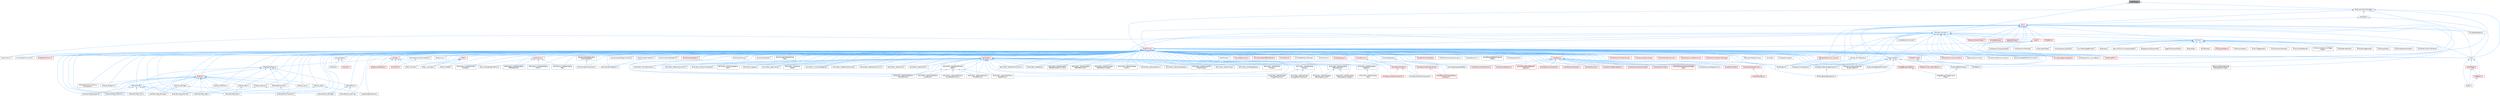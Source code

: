 digraph "LocTesting.h"
{
 // INTERACTIVE_SVG=YES
 // LATEX_PDF_SIZE
  bgcolor="transparent";
  edge [fontname=Helvetica,fontsize=10,labelfontname=Helvetica,labelfontsize=10];
  node [fontname=Helvetica,fontsize=10,shape=box,height=0.2,width=0.4];
  Node1 [id="Node000001",label="LocTesting.h",height=0.2,width=0.4,color="gray40", fillcolor="grey60", style="filled", fontcolor="black",tooltip=" "];
  Node1 -> Node2 [id="edge1_Node000001_Node000002",dir="back",color="steelblue1",style="solid",tooltip=" "];
  Node2 [id="Node000002",label="Internationalization.h",height=0.2,width=0.4,color="grey40", fillcolor="white", style="filled",URL="$da/de4/Internationalization_8h.html",tooltip=" "];
  Node2 -> Node3 [id="edge2_Node000002_Node000003",dir="back",color="steelblue1",style="solid",tooltip=" "];
  Node3 [id="Node000003",label="AnimGraphCommands.h",height=0.2,width=0.4,color="grey40", fillcolor="white", style="filled",URL="$d8/d15/AnimGraphCommands_8h.html",tooltip=" "];
  Node2 -> Node4 [id="edge3_Node000002_Node000004",dir="back",color="steelblue1",style="solid",tooltip=" "];
  Node4 [id="Node000004",label="AssetTypeActions_SoundBase.h",height=0.2,width=0.4,color="grey40", fillcolor="white", style="filled",URL="$db/d4e/AssetTypeActions__SoundBase_8h.html",tooltip=" "];
  Node2 -> Node5 [id="edge4_Node000002_Node000005",dir="back",color="steelblue1",style="solid",tooltip=" "];
  Node5 [id="Node000005",label="BlueprintEditor.h",height=0.2,width=0.4,color="grey40", fillcolor="white", style="filled",URL="$df/d7d/BlueprintEditor_8h.html",tooltip=" "];
  Node5 -> Node6 [id="edge5_Node000005_Node000006",dir="back",color="steelblue1",style="solid",tooltip=" "];
  Node6 [id="Node000006",label="BPVariableDragDropAction.h",height=0.2,width=0.4,color="grey40", fillcolor="white", style="filled",URL="$dd/d23/BPVariableDragDropAction_8h.html",tooltip=" "];
  Node5 -> Node7 [id="edge6_Node000005_Node000007",dir="back",color="steelblue1",style="solid",tooltip=" "];
  Node7 [id="Node000007",label="BlueprintDragDropMenuItem.h",height=0.2,width=0.4,color="grey40", fillcolor="white", style="filled",URL="$dc/deb/BlueprintDragDropMenuItem_8h.html",tooltip=" "];
  Node5 -> Node8 [id="edge7_Node000005_Node000008",dir="back",color="steelblue1",style="solid",tooltip=" "];
  Node8 [id="Node000008",label="BlueprintEditorModes.h",height=0.2,width=0.4,color="grey40", fillcolor="white", style="filled",URL="$d9/d70/BlueprintEditorModes_8h.html",tooltip=" "];
  Node8 -> Node9 [id="edge8_Node000008_Node000009",dir="back",color="steelblue1",style="solid",tooltip=" "];
  Node9 [id="Node000009",label="WidgetBlueprintApplication\lMode.h",height=0.2,width=0.4,color="grey40", fillcolor="white", style="filled",URL="$d3/d40/WidgetBlueprintApplicationMode_8h.html",tooltip=" "];
  Node5 -> Node10 [id="edge9_Node000005_Node000010",dir="back",color="steelblue1",style="solid",tooltip=" "];
  Node10 [id="Node000010",label="IDisplayClusterConfigurator\lBlueprintEditor.h",height=0.2,width=0.4,color="grey40", fillcolor="white", style="filled",URL="$dd/d4b/IDisplayClusterConfiguratorBlueprintEditor_8h.html",tooltip=" "];
  Node5 -> Node11 [id="edge10_Node000005_Node000011",dir="back",color="steelblue1",style="solid",tooltip=" "];
  Node11 [id="Node000011",label="MyBlueprintItemDragDropAction.h",height=0.2,width=0.4,color="grey40", fillcolor="white", style="filled",URL="$da/d11/MyBlueprintItemDragDropAction_8h.html",tooltip=" "];
  Node11 -> Node6 [id="edge11_Node000011_Node000006",dir="back",color="steelblue1",style="solid",tooltip=" "];
  Node5 -> Node12 [id="edge12_Node000005_Node000012",dir="back",color="steelblue1",style="solid",tooltip=" "];
  Node12 [id="Node000012",label="SBlueprintEditorSelected\lDebugObjectWidget.h",height=0.2,width=0.4,color="grey40", fillcolor="white", style="filled",URL="$de/d6c/SBlueprintEditorSelectedDebugObjectWidget_8h.html",tooltip=" "];
  Node5 -> Node13 [id="edge13_Node000005_Node000013",dir="back",color="steelblue1",style="solid",tooltip=" "];
  Node13 [id="Node000013",label="SMyBlueprint.h",height=0.2,width=0.4,color="grey40", fillcolor="white", style="filled",URL="$d3/d34/SMyBlueprint_8h.html",tooltip=" "];
  Node5 -> Node14 [id="edge14_Node000005_Node000014",dir="back",color="steelblue1",style="solid",tooltip=" "];
  Node14 [id="Node000014",label="SSCSEditor.h",height=0.2,width=0.4,color="grey40", fillcolor="white", style="filled",URL="$d0/d2e/SSCSEditor_8h.html",tooltip=" "];
  Node5 -> Node15 [id="edge15_Node000005_Node000015",dir="back",color="steelblue1",style="solid",tooltip=" "];
  Node15 [id="Node000015",label="WidgetBlueprintEditor.h",height=0.2,width=0.4,color="red", fillcolor="#FFF0F0", style="filled",URL="$d6/d04/WidgetBlueprintEditor_8h.html",tooltip=" "];
  Node15 -> Node9 [id="edge16_Node000015_Node000009",dir="back",color="steelblue1",style="solid",tooltip=" "];
  Node2 -> Node8 [id="edge17_Node000002_Node000008",dir="back",color="steelblue1",style="solid",tooltip=" "];
  Node2 -> Node18 [id="edge18_Node000002_Node000018",dir="back",color="steelblue1",style="solid",tooltip=" "];
  Node18 [id="Node000018",label="BookmarkUI.h",height=0.2,width=0.4,color="grey40", fillcolor="white", style="filled",URL="$d3/dc5/BookmarkUI_8h.html",tooltip=" "];
  Node2 -> Node19 [id="edge19_Node000002_Node000019",dir="back",color="steelblue1",style="solid",tooltip=" "];
  Node19 [id="Node000019",label="Common.h",height=0.2,width=0.4,color="grey40", fillcolor="white", style="filled",URL="$d3/d79/Plugins_2Runtime_2Harmonix_2Source_2HarmonixMetasound_2Public_2HarmonixMetasound_2Common_8h.html",tooltip=" "];
  Node19 -> Node20 [id="edge20_Node000019_Node000020",dir="back",color="steelblue1",style="solid",tooltip=" "];
  Node20 [id="Node000020",label="DelayNode.h",height=0.2,width=0.4,color="grey40", fillcolor="white", style="filled",URL="$d6/dbb/DelayNode_8h.html",tooltip=" "];
  Node19 -> Node21 [id="edge21_Node000019_Node000021",dir="back",color="steelblue1",style="solid",tooltip=" "];
  Node21 [id="Node000021",label="DjFilterNode.h",height=0.2,width=0.4,color="grey40", fillcolor="white", style="filled",URL="$d8/d6c/DjFilterNode_8h.html",tooltip=" "];
  Node19 -> Node22 [id="edge22_Node000019_Node000022",dir="back",color="steelblue1",style="solid",tooltip=" "];
  Node22 [id="Node000022",label="FFTAnalyzerResult.h",height=0.2,width=0.4,color="red", fillcolor="#FFF0F0", style="filled",URL="$d1/de1/FFTAnalyzerResult_8h.html",tooltip=" "];
  Node19 -> Node24 [id="edge23_Node000019_Node000024",dir="back",color="steelblue1",style="solid",tooltip=" "];
  Node24 [id="Node000024",label="MetronomeNode.h",height=0.2,width=0.4,color="grey40", fillcolor="white", style="filled",URL="$d9/daa/MetronomeNode_8h.html",tooltip=" "];
  Node19 -> Node25 [id="edge24_Node000019_Node000025",dir="back",color="steelblue1",style="solid",tooltip=" "];
  Node25 [id="Node000025",label="MidiCCTriggerNode.h",height=0.2,width=0.4,color="grey40", fillcolor="white", style="filled",URL="$d5/d9f/MidiCCTriggerNode_8h.html",tooltip=" "];
  Node19 -> Node26 [id="edge25_Node000019_Node000026",dir="back",color="steelblue1",style="solid",tooltip=" "];
  Node26 [id="Node000026",label="MidiChannelFilterNode.h",height=0.2,width=0.4,color="grey40", fillcolor="white", style="filled",URL="$d6/d7a/MidiChannelFilterNode_8h.html",tooltip=" "];
  Node19 -> Node27 [id="edge26_Node000019_Node000027",dir="back",color="steelblue1",style="solid",tooltip=" "];
  Node27 [id="Node000027",label="MidiClockOffsetNode.h",height=0.2,width=0.4,color="grey40", fillcolor="white", style="filled",URL="$d7/d57/MidiClockOffsetNode_8h.html",tooltip=" "];
  Node19 -> Node28 [id="edge27_Node000019_Node000028",dir="back",color="steelblue1",style="solid",tooltip=" "];
  Node28 [id="Node000028",label="MidiClockSubdivisionTrigger\lNode.h",height=0.2,width=0.4,color="grey40", fillcolor="white", style="filled",URL="$d0/d15/MidiClockSubdivisionTriggerNode_8h.html",tooltip=" "];
  Node19 -> Node29 [id="edge28_Node000019_Node000029",dir="back",color="steelblue1",style="solid",tooltip=" "];
  Node29 [id="Node000029",label="MidiNoteFilterNode.h",height=0.2,width=0.4,color="grey40", fillcolor="white", style="filled",URL="$dc/d62/MidiNoteFilterNode_8h.html",tooltip=" "];
  Node19 -> Node30 [id="edge29_Node000019_Node000030",dir="back",color="steelblue1",style="solid",tooltip=" "];
  Node30 [id="Node000030",label="MidiNoteTriggerNode.h",height=0.2,width=0.4,color="grey40", fillcolor="white", style="filled",URL="$d2/dc1/MidiNoteTriggerNode_8h.html",tooltip=" "];
  Node19 -> Node31 [id="edge30_Node000019_Node000031",dir="back",color="steelblue1",style="solid",tooltip=" "];
  Node31 [id="Node000031",label="MidiPlayerNode.h",height=0.2,width=0.4,color="grey40", fillcolor="white", style="filled",URL="$d1/d4b/MidiPlayerNode_8h.html",tooltip=" "];
  Node19 -> Node32 [id="edge31_Node000019_Node000032",dir="back",color="steelblue1",style="solid",tooltip=" "];
  Node32 [id="Node000032",label="MidiPulseGeneratorNode.h",height=0.2,width=0.4,color="grey40", fillcolor="white", style="filled",URL="$db/dc4/MidiPulseGeneratorNode_8h.html",tooltip=" "];
  Node19 -> Node33 [id="edge32_Node000019_Node000033",dir="back",color="steelblue1",style="solid",tooltip=" "];
  Node33 [id="Node000033",label="MidiStreamTrackFilterNode.h",height=0.2,width=0.4,color="grey40", fillcolor="white", style="filled",URL="$db/de7/MidiStreamTrackFilterNode_8h.html",tooltip=" "];
  Node19 -> Node34 [id="edge33_Node000019_Node000034",dir="back",color="steelblue1",style="solid",tooltip=" "];
  Node34 [id="Node000034",label="MidiStreamTransposerNode.h",height=0.2,width=0.4,color="grey40", fillcolor="white", style="filled",URL="$da/da7/MidiStreamTransposerNode_8h.html",tooltip=" "];
  Node19 -> Node35 [id="edge34_Node000019_Node000035",dir="back",color="steelblue1",style="solid",tooltip=" "];
  Node35 [id="Node000035",label="MidiStreamWriterNode.h",height=0.2,width=0.4,color="grey40", fillcolor="white", style="filled",URL="$d3/d13/MidiStreamWriterNode_8h.html",tooltip=" "];
  Node19 -> Node36 [id="edge35_Node000019_Node000036",dir="back",color="steelblue1",style="solid",tooltip=" "];
  Node36 [id="Node000036",label="MorphingLfoNode.h",height=0.2,width=0.4,color="grey40", fillcolor="white", style="filled",URL="$d6/da8/MorphingLfoNode_8h.html",tooltip=" "];
  Node19 -> Node37 [id="edge36_Node000019_Node000037",dir="back",color="steelblue1",style="solid",tooltip=" "];
  Node37 [id="Node000037",label="MultibandAnalyzerNode.h",height=0.2,width=0.4,color="grey40", fillcolor="white", style="filled",URL="$d4/dee/MultibandAnalyzerNode_8h.html",tooltip=" "];
  Node19 -> Node38 [id="edge37_Node000019_Node000038",dir="back",color="steelblue1",style="solid",tooltip=" "];
  Node38 [id="Node000038",label="MusicSeekTargetBuilder.h",height=0.2,width=0.4,color="grey40", fillcolor="white", style="filled",URL="$dc/d25/MusicSeekTargetBuilder_8h.html",tooltip=" "];
  Node19 -> Node39 [id="edge38_Node000019_Node000039",dir="back",color="steelblue1",style="solid",tooltip=" "];
  Node39 [id="Node000039",label="PeakNode.h",height=0.2,width=0.4,color="grey40", fillcolor="white", style="filled",URL="$d7/d31/PeakNode_8h.html",tooltip=" "];
  Node19 -> Node40 [id="edge39_Node000019_Node000040",dir="back",color="steelblue1",style="solid",tooltip=" "];
  Node40 [id="Node000040",label="SecsUntilMusicTimestampNode.h",height=0.2,width=0.4,color="grey40", fillcolor="white", style="filled",URL="$de/db8/SecsUntilMusicTimestampNode_8h.html",tooltip=" "];
  Node19 -> Node41 [id="edge40_Node000019_Node000041",dir="back",color="steelblue1",style="solid",tooltip=" "];
  Node41 [id="Node000041",label="StepSequencePlayerNode.h",height=0.2,width=0.4,color="grey40", fillcolor="white", style="filled",URL="$d3/d2a/StepSequencePlayerNode_8h.html",tooltip=" "];
  Node19 -> Node42 [id="edge41_Node000019_Node000042",dir="back",color="steelblue1",style="solid",tooltip=" "];
  Node42 [id="Node000042",label="TriggerToTransportNode.h",height=0.2,width=0.4,color="grey40", fillcolor="white", style="filled",URL="$db/d04/TriggerToTransportNode_8h.html",tooltip=" "];
  Node2 -> Node43 [id="edge42_Node000002_Node000043",dir="back",color="steelblue1",style="solid",tooltip=" "];
  Node43 [id="Node000043",label="Core.h",height=0.2,width=0.4,color="grey40", fillcolor="white", style="filled",URL="$d6/dd7/Core_8h.html",tooltip=" "];
  Node43 -> Node44 [id="edge43_Node000043_Node000044",dir="back",color="steelblue1",style="solid",tooltip=" "];
  Node44 [id="Node000044",label="CoreUObject.h",height=0.2,width=0.4,color="red", fillcolor="#FFF0F0", style="filled",URL="$d0/ded/CoreUObject_8h.html",tooltip=" "];
  Node44 -> Node45 [id="edge44_Node000044_Node000045",dir="back",color="steelblue1",style="solid",tooltip=" "];
  Node45 [id="Node000045",label="Engine.h",height=0.2,width=0.4,color="grey40", fillcolor="white", style="filled",URL="$d1/d34/Public_2Engine_8h.html",tooltip=" "];
  Node44 -> Node47 [id="edge45_Node000044_Node000047",dir="back",color="steelblue1",style="solid",tooltip=" "];
  Node47 [id="Node000047",label="SlateBasics.h",height=0.2,width=0.4,color="red", fillcolor="#FFF0F0", style="filled",URL="$da/d2f/SlateBasics_8h.html",tooltip=" "];
  Node47 -> Node45 [id="edge46_Node000047_Node000045",dir="back",color="steelblue1",style="solid",tooltip=" "];
  Node43 -> Node45 [id="edge47_Node000043_Node000045",dir="back",color="steelblue1",style="solid",tooltip=" "];
  Node43 -> Node47 [id="edge48_Node000043_Node000047",dir="back",color="steelblue1",style="solid",tooltip=" "];
  Node2 -> Node52 [id="edge49_Node000002_Node000052",dir="back",color="steelblue1",style="solid",tooltip=" "];
  Node52 [id="Node000052",label="CoreMinimal.h",height=0.2,width=0.4,color="red", fillcolor="#FFF0F0", style="filled",URL="$d7/d67/CoreMinimal_8h.html",tooltip=" "];
  Node52 -> Node53 [id="edge50_Node000052_Node000053",dir="back",color="steelblue1",style="solid",tooltip=" "];
  Node53 [id="Node000053",label="AIAsyncTaskBlueprintProxy.h",height=0.2,width=0.4,color="grey40", fillcolor="white", style="filled",URL="$db/d07/AIAsyncTaskBlueprintProxy_8h.html",tooltip=" "];
  Node52 -> Node54 [id="edge51_Node000052_Node000054",dir="back",color="steelblue1",style="solid",tooltip=" "];
  Node54 [id="Node000054",label="AIBlueprintHelperLibrary.h",height=0.2,width=0.4,color="grey40", fillcolor="white", style="filled",URL="$dc/d00/AIBlueprintHelperLibrary_8h.html",tooltip=" "];
  Node52 -> Node55 [id="edge52_Node000052_Node000055",dir="back",color="steelblue1",style="solid",tooltip=" "];
  Node55 [id="Node000055",label="AIConfig.h",height=0.2,width=0.4,color="grey40", fillcolor="white", style="filled",URL="$da/da3/AIConfig_8h.html",tooltip=" "];
  Node52 -> Node56 [id="edge53_Node000052_Node000056",dir="back",color="steelblue1",style="solid",tooltip=" "];
  Node56 [id="Node000056",label="AIController.h",height=0.2,width=0.4,color="red", fillcolor="#FFF0F0", style="filled",URL="$d7/dd8/AIController_8h.html",tooltip=" "];
  Node52 -> Node59 [id="edge54_Node000052_Node000059",dir="back",color="steelblue1",style="solid",tooltip=" "];
  Node59 [id="Node000059",label="AIDataProvider.h",height=0.2,width=0.4,color="red", fillcolor="#FFF0F0", style="filled",URL="$dd/d5b/AIDataProvider_8h.html",tooltip=" "];
  Node59 -> Node60 [id="edge55_Node000059_Node000060",dir="back",color="steelblue1",style="solid",tooltip=" "];
  Node60 [id="Node000060",label="AIDataProvider_QueryParams.h",height=0.2,width=0.4,color="red", fillcolor="#FFF0F0", style="filled",URL="$d3/dd9/AIDataProvider__QueryParams_8h.html",tooltip=" "];
  Node52 -> Node60 [id="edge56_Node000052_Node000060",dir="back",color="steelblue1",style="solid",tooltip=" "];
  Node52 -> Node70 [id="edge57_Node000052_Node000070",dir="back",color="steelblue1",style="solid",tooltip=" "];
  Node70 [id="Node000070",label="AIHotSpotManager.h",height=0.2,width=0.4,color="grey40", fillcolor="white", style="filled",URL="$da/d1d/AIHotSpotManager_8h.html",tooltip=" "];
  Node52 -> Node71 [id="edge58_Node000052_Node000071",dir="back",color="steelblue1",style="solid",tooltip=" "];
  Node71 [id="Node000071",label="AIModule.h",height=0.2,width=0.4,color="grey40", fillcolor="white", style="filled",URL="$d9/df1/AIModule_8h.html",tooltip=" "];
  Node52 -> Node72 [id="edge59_Node000052_Node000072",dir="back",color="steelblue1",style="solid",tooltip=" "];
  Node72 [id="Node000072",label="AIPerceptionComponent.h",height=0.2,width=0.4,color="grey40", fillcolor="white", style="filled",URL="$d6/d0a/AIPerceptionComponent_8h.html",tooltip=" "];
  Node52 -> Node73 [id="edge60_Node000052_Node000073",dir="back",color="steelblue1",style="solid",tooltip=" "];
  Node73 [id="Node000073",label="AIPerceptionListenerInterface.h",height=0.2,width=0.4,color="grey40", fillcolor="white", style="filled",URL="$d4/dd7/AIPerceptionListenerInterface_8h.html",tooltip=" "];
  Node73 -> Node56 [id="edge61_Node000073_Node000056",dir="back",color="steelblue1",style="solid",tooltip=" "];
  Node52 -> Node74 [id="edge62_Node000052_Node000074",dir="back",color="steelblue1",style="solid",tooltip=" "];
  Node74 [id="Node000074",label="AIPerceptionStimuliSource\lComponent.h",height=0.2,width=0.4,color="grey40", fillcolor="white", style="filled",URL="$df/da3/AIPerceptionStimuliSourceComponent_8h.html",tooltip=" "];
  Node52 -> Node75 [id="edge63_Node000052_Node000075",dir="back",color="steelblue1",style="solid",tooltip=" "];
  Node75 [id="Node000075",label="AIPerceptionSystem.h",height=0.2,width=0.4,color="grey40", fillcolor="white", style="filled",URL="$d0/d08/AIPerceptionSystem_8h.html",tooltip=" "];
  Node75 -> Node72 [id="edge64_Node000075_Node000072",dir="back",color="steelblue1",style="solid",tooltip=" "];
  Node52 -> Node76 [id="edge65_Node000052_Node000076",dir="back",color="steelblue1",style="solid",tooltip=" "];
  Node76 [id="Node000076",label="AIPerceptionTypes.h",height=0.2,width=0.4,color="grey40", fillcolor="white", style="filled",URL="$de/d00/AIPerceptionTypes_8h.html",tooltip=" "];
  Node76 -> Node72 [id="edge66_Node000076_Node000072",dir="back",color="steelblue1",style="solid",tooltip=" "];
  Node76 -> Node75 [id="edge67_Node000076_Node000075",dir="back",color="steelblue1",style="solid",tooltip=" "];
  Node76 -> Node77 [id="edge68_Node000076_Node000077",dir="back",color="steelblue1",style="solid",tooltip=" "];
  Node77 [id="Node000077",label="AISense.h",height=0.2,width=0.4,color="red", fillcolor="#FFF0F0", style="filled",URL="$d3/dbd/AISense_8h.html",tooltip=" "];
  Node77 -> Node72 [id="edge69_Node000077_Node000072",dir="back",color="steelblue1",style="solid",tooltip=" "];
  Node77 -> Node74 [id="edge70_Node000077_Node000074",dir="back",color="steelblue1",style="solid",tooltip=" "];
  Node77 -> Node75 [id="edge71_Node000077_Node000075",dir="back",color="steelblue1",style="solid",tooltip=" "];
  Node77 -> Node78 [id="edge72_Node000077_Node000078",dir="back",color="steelblue1",style="solid",tooltip=" "];
  Node78 [id="Node000078",label="AISenseConfig.h",height=0.2,width=0.4,color="grey40", fillcolor="white", style="filled",URL="$d4/d73/AISenseConfig_8h.html",tooltip=" "];
  Node78 -> Node79 [id="edge73_Node000078_Node000079",dir="back",color="steelblue1",style="solid",tooltip=" "];
  Node79 [id="Node000079",label="AISenseConfig_Blueprint.h",height=0.2,width=0.4,color="grey40", fillcolor="white", style="filled",URL="$d7/ddf/AISenseConfig__Blueprint_8h.html",tooltip=" "];
  Node78 -> Node80 [id="edge74_Node000078_Node000080",dir="back",color="steelblue1",style="solid",tooltip=" "];
  Node80 [id="Node000080",label="AISenseConfig_Damage.h",height=0.2,width=0.4,color="grey40", fillcolor="white", style="filled",URL="$d4/d13/AISenseConfig__Damage_8h.html",tooltip=" "];
  Node78 -> Node81 [id="edge75_Node000078_Node000081",dir="back",color="steelblue1",style="solid",tooltip=" "];
  Node81 [id="Node000081",label="AISenseConfig_Hearing.h",height=0.2,width=0.4,color="grey40", fillcolor="white", style="filled",URL="$df/d81/AISenseConfig__Hearing_8h.html",tooltip=" "];
  Node78 -> Node82 [id="edge76_Node000078_Node000082",dir="back",color="steelblue1",style="solid",tooltip=" "];
  Node82 [id="Node000082",label="AISenseConfig_Prediction.h",height=0.2,width=0.4,color="grey40", fillcolor="white", style="filled",URL="$d2/d6e/AISenseConfig__Prediction_8h.html",tooltip=" "];
  Node78 -> Node83 [id="edge77_Node000078_Node000083",dir="back",color="steelblue1",style="solid",tooltip=" "];
  Node83 [id="Node000083",label="AISenseConfig_Sight.h",height=0.2,width=0.4,color="grey40", fillcolor="white", style="filled",URL="$d7/d17/AISenseConfig__Sight_8h.html",tooltip=" "];
  Node78 -> Node84 [id="edge78_Node000078_Node000084",dir="back",color="steelblue1",style="solid",tooltip=" "];
  Node84 [id="Node000084",label="AISenseConfig_Team.h",height=0.2,width=0.4,color="grey40", fillcolor="white", style="filled",URL="$dc/daf/AISenseConfig__Team_8h.html",tooltip=" "];
  Node78 -> Node85 [id="edge79_Node000078_Node000085",dir="back",color="steelblue1",style="solid",tooltip=" "];
  Node85 [id="Node000085",label="AISenseConfig_Touch.h",height=0.2,width=0.4,color="grey40", fillcolor="white", style="filled",URL="$df/d3a/AISenseConfig__Touch_8h.html",tooltip=" "];
  Node77 -> Node79 [id="edge80_Node000077_Node000079",dir="back",color="steelblue1",style="solid",tooltip=" "];
  Node77 -> Node80 [id="edge81_Node000077_Node000080",dir="back",color="steelblue1",style="solid",tooltip=" "];
  Node77 -> Node81 [id="edge82_Node000077_Node000081",dir="back",color="steelblue1",style="solid",tooltip=" "];
  Node77 -> Node82 [id="edge83_Node000077_Node000082",dir="back",color="steelblue1",style="solid",tooltip=" "];
  Node77 -> Node83 [id="edge84_Node000077_Node000083",dir="back",color="steelblue1",style="solid",tooltip=" "];
  Node77 -> Node84 [id="edge85_Node000077_Node000084",dir="back",color="steelblue1",style="solid",tooltip=" "];
  Node77 -> Node85 [id="edge86_Node000077_Node000085",dir="back",color="steelblue1",style="solid",tooltip=" "];
  Node77 -> Node86 [id="edge87_Node000077_Node000086",dir="back",color="steelblue1",style="solid",tooltip=" "];
  Node86 [id="Node000086",label="AISense_Blueprint.h",height=0.2,width=0.4,color="grey40", fillcolor="white", style="filled",URL="$d6/d30/AISense__Blueprint_8h.html",tooltip=" "];
  Node77 -> Node87 [id="edge88_Node000077_Node000087",dir="back",color="steelblue1",style="solid",tooltip=" "];
  Node87 [id="Node000087",label="AISense_Damage.h",height=0.2,width=0.4,color="grey40", fillcolor="white", style="filled",URL="$dd/d37/AISense__Damage_8h.html",tooltip=" "];
  Node87 -> Node80 [id="edge89_Node000087_Node000080",dir="back",color="steelblue1",style="solid",tooltip=" "];
  Node87 -> Node88 [id="edge90_Node000087_Node000088",dir="back",color="steelblue1",style="solid",tooltip=" "];
  Node88 [id="Node000088",label="AISenseEvent_Damage.h",height=0.2,width=0.4,color="grey40", fillcolor="white", style="filled",URL="$db/d23/AISenseEvent__Damage_8h.html",tooltip=" "];
  Node77 -> Node89 [id="edge91_Node000077_Node000089",dir="back",color="steelblue1",style="solid",tooltip=" "];
  Node89 [id="Node000089",label="AISense_Hearing.h",height=0.2,width=0.4,color="grey40", fillcolor="white", style="filled",URL="$dc/d03/AISense__Hearing_8h.html",tooltip=" "];
  Node89 -> Node81 [id="edge92_Node000089_Node000081",dir="back",color="steelblue1",style="solid",tooltip=" "];
  Node89 -> Node90 [id="edge93_Node000089_Node000090",dir="back",color="steelblue1",style="solid",tooltip=" "];
  Node90 [id="Node000090",label="AISenseEvent_Hearing.h",height=0.2,width=0.4,color="grey40", fillcolor="white", style="filled",URL="$df/d3a/AISenseEvent__Hearing_8h.html",tooltip=" "];
  Node77 -> Node91 [id="edge94_Node000077_Node000091",dir="back",color="steelblue1",style="solid",tooltip=" "];
  Node91 [id="Node000091",label="AISense_Prediction.h",height=0.2,width=0.4,color="grey40", fillcolor="white", style="filled",URL="$d4/de0/AISense__Prediction_8h.html",tooltip=" "];
  Node77 -> Node92 [id="edge95_Node000077_Node000092",dir="back",color="steelblue1",style="solid",tooltip=" "];
  Node92 [id="Node000092",label="AISense_Sight.h",height=0.2,width=0.4,color="grey40", fillcolor="white", style="filled",URL="$d7/d6f/AISense__Sight_8h.html",tooltip=" "];
  Node92 -> Node83 [id="edge96_Node000092_Node000083",dir="back",color="steelblue1",style="solid",tooltip=" "];
  Node92 -> Node93 [id="edge97_Node000092_Node000093",dir="back",color="steelblue1",style="solid",tooltip=" "];
  Node93 [id="Node000093",label="AISightTargetInterface.h",height=0.2,width=0.4,color="grey40", fillcolor="white", style="filled",URL="$d0/dd7/AISightTargetInterface_8h.html",tooltip=" "];
  Node77 -> Node94 [id="edge98_Node000077_Node000094",dir="back",color="steelblue1",style="solid",tooltip=" "];
  Node94 [id="Node000094",label="AISense_Team.h",height=0.2,width=0.4,color="grey40", fillcolor="white", style="filled",URL="$d7/d7a/AISense__Team_8h.html",tooltip=" "];
  Node94 -> Node84 [id="edge99_Node000094_Node000084",dir="back",color="steelblue1",style="solid",tooltip=" "];
  Node77 -> Node95 [id="edge100_Node000077_Node000095",dir="back",color="steelblue1",style="solid",tooltip=" "];
  Node95 [id="Node000095",label="AISense_Touch.h",height=0.2,width=0.4,color="grey40", fillcolor="white", style="filled",URL="$d6/db4/AISense__Touch_8h.html",tooltip=" "];
  Node76 -> Node78 [id="edge101_Node000076_Node000078",dir="back",color="steelblue1",style="solid",tooltip=" "];
  Node76 -> Node81 [id="edge102_Node000076_Node000081",dir="back",color="steelblue1",style="solid",tooltip=" "];
  Node76 -> Node83 [id="edge103_Node000076_Node000083",dir="back",color="steelblue1",style="solid",tooltip=" "];
  Node76 -> Node96 [id="edge104_Node000076_Node000096",dir="back",color="steelblue1",style="solid",tooltip=" "];
  Node96 [id="Node000096",label="AISenseEvent.h",height=0.2,width=0.4,color="grey40", fillcolor="white", style="filled",URL="$de/d44/AISenseEvent_8h.html",tooltip=" "];
  Node96 -> Node88 [id="edge105_Node000096_Node000088",dir="back",color="steelblue1",style="solid",tooltip=" "];
  Node96 -> Node90 [id="edge106_Node000096_Node000090",dir="back",color="steelblue1",style="solid",tooltip=" "];
  Node52 -> Node97 [id="edge107_Node000052_Node000097",dir="back",color="steelblue1",style="solid",tooltip=" "];
  Node97 [id="Node000097",label="AIResourceInterface.h",height=0.2,width=0.4,color="red", fillcolor="#FFF0F0", style="filled",URL="$dd/d0d/AIResourceInterface_8h.html",tooltip=" "];
  Node52 -> Node154 [id="edge108_Node000052_Node000154",dir="back",color="steelblue1",style="solid",tooltip=" "];
  Node154 [id="Node000154",label="AIResources.h",height=0.2,width=0.4,color="grey40", fillcolor="white", style="filled",URL="$d9/db0/AIResources_8h.html",tooltip=" "];
  Node52 -> Node77 [id="edge109_Node000052_Node000077",dir="back",color="steelblue1",style="solid",tooltip=" "];
  Node52 -> Node78 [id="edge110_Node000052_Node000078",dir="back",color="steelblue1",style="solid",tooltip=" "];
  Node52 -> Node79 [id="edge111_Node000052_Node000079",dir="back",color="steelblue1",style="solid",tooltip=" "];
  Node52 -> Node80 [id="edge112_Node000052_Node000080",dir="back",color="steelblue1",style="solid",tooltip=" "];
  Node52 -> Node81 [id="edge113_Node000052_Node000081",dir="back",color="steelblue1",style="solid",tooltip=" "];
  Node52 -> Node82 [id="edge114_Node000052_Node000082",dir="back",color="steelblue1",style="solid",tooltip=" "];
  Node52 -> Node83 [id="edge115_Node000052_Node000083",dir="back",color="steelblue1",style="solid",tooltip=" "];
  Node52 -> Node84 [id="edge116_Node000052_Node000084",dir="back",color="steelblue1",style="solid",tooltip=" "];
  Node52 -> Node85 [id="edge117_Node000052_Node000085",dir="back",color="steelblue1",style="solid",tooltip=" "];
  Node52 -> Node96 [id="edge118_Node000052_Node000096",dir="back",color="steelblue1",style="solid",tooltip=" "];
  Node52 -> Node88 [id="edge119_Node000052_Node000088",dir="back",color="steelblue1",style="solid",tooltip=" "];
  Node52 -> Node90 [id="edge120_Node000052_Node000090",dir="back",color="steelblue1",style="solid",tooltip=" "];
  Node52 -> Node86 [id="edge121_Node000052_Node000086",dir="back",color="steelblue1",style="solid",tooltip=" "];
  Node52 -> Node87 [id="edge122_Node000052_Node000087",dir="back",color="steelblue1",style="solid",tooltip=" "];
  Node52 -> Node89 [id="edge123_Node000052_Node000089",dir="back",color="steelblue1",style="solid",tooltip=" "];
  Node52 -> Node91 [id="edge124_Node000052_Node000091",dir="back",color="steelblue1",style="solid",tooltip=" "];
  Node52 -> Node92 [id="edge125_Node000052_Node000092",dir="back",color="steelblue1",style="solid",tooltip=" "];
  Node52 -> Node94 [id="edge126_Node000052_Node000094",dir="back",color="steelblue1",style="solid",tooltip=" "];
  Node52 -> Node95 [id="edge127_Node000052_Node000095",dir="back",color="steelblue1",style="solid",tooltip=" "];
  Node52 -> Node93 [id="edge128_Node000052_Node000093",dir="back",color="steelblue1",style="solid",tooltip=" "];
  Node52 -> Node155 [id="edge129_Node000052_Node000155",dir="back",color="steelblue1",style="solid",tooltip=" "];
  Node155 [id="Node000155",label="AISystem.h",height=0.2,width=0.4,color="red", fillcolor="#FFF0F0", style="filled",URL="$d0/d71/AISystem_8h.html",tooltip=" "];
  Node52 -> Node160 [id="edge130_Node000052_Node000160",dir="back",color="steelblue1",style="solid",tooltip=" "];
  Node160 [id="Node000160",label="AISystemBase.h",height=0.2,width=0.4,color="grey40", fillcolor="white", style="filled",URL="$d5/d44/AISystemBase_8h.html",tooltip=" "];
  Node160 -> Node71 [id="edge131_Node000160_Node000071",dir="back",color="steelblue1",style="solid",tooltip=" "];
  Node160 -> Node155 [id="edge132_Node000160_Node000155",dir="back",color="steelblue1",style="solid",tooltip=" "];
  Node52 -> Node161 [id="edge133_Node000052_Node000161",dir="back",color="steelblue1",style="solid",tooltip=" "];
  Node161 [id="Node000161",label="AITask.h",height=0.2,width=0.4,color="red", fillcolor="#FFF0F0", style="filled",URL="$d6/de2/AITask_8h.html",tooltip=" "];
  Node161 -> Node162 [id="edge134_Node000161_Node000162",dir="back",color="steelblue1",style="solid",tooltip=" "];
  Node162 [id="Node000162",label="AITask_LockLogic.h",height=0.2,width=0.4,color="grey40", fillcolor="white", style="filled",URL="$d8/d28/AITask__LockLogic_8h.html",tooltip=" "];
  Node161 -> Node151 [id="edge135_Node000161_Node000151",dir="back",color="steelblue1",style="solid",tooltip=" "];
  Node151 [id="Node000151",label="AITask_MoveTo.h",height=0.2,width=0.4,color="grey40", fillcolor="white", style="filled",URL="$d4/dc4/AITask__MoveTo_8h.html",tooltip=" "];
  Node161 -> Node163 [id="edge136_Node000161_Node000163",dir="back",color="steelblue1",style="solid",tooltip=" "];
  Node163 [id="Node000163",label="AITask_RunEQS.h",height=0.2,width=0.4,color="grey40", fillcolor="white", style="filled",URL="$d9/d9f/AITask__RunEQS_8h.html",tooltip=" "];
  Node52 -> Node162 [id="edge137_Node000052_Node000162",dir="back",color="steelblue1",style="solid",tooltip=" "];
  Node52 -> Node151 [id="edge138_Node000052_Node000151",dir="back",color="steelblue1",style="solid",tooltip=" "];
  Node52 -> Node163 [id="edge139_Node000052_Node000163",dir="back",color="steelblue1",style="solid",tooltip=" "];
  Node52 -> Node164 [id="edge140_Node000052_Node000164",dir="back",color="steelblue1",style="solid",tooltip=" "];
  Node164 [id="Node000164",label="AITypes.h",height=0.2,width=0.4,color="red", fillcolor="#FFF0F0", style="filled",URL="$dd/d64/AITypes_8h.html",tooltip=" "];
  Node164 -> Node53 [id="edge141_Node000164_Node000053",dir="back",color="steelblue1",style="solid",tooltip=" "];
  Node164 -> Node56 [id="edge142_Node000164_Node000056",dir="back",color="steelblue1",style="solid",tooltip=" "];
  Node164 -> Node76 [id="edge143_Node000164_Node000076",dir="back",color="steelblue1",style="solid",tooltip=" "];
  Node164 -> Node97 [id="edge144_Node000164_Node000097",dir="back",color="steelblue1",style="solid",tooltip=" "];
  Node164 -> Node151 [id="edge145_Node000164_Node000151",dir="back",color="steelblue1",style="solid",tooltip=" "];
  Node52 -> Node169 [id="edge146_Node000052_Node000169",dir="back",color="steelblue1",style="solid",tooltip=" "];
  Node169 [id="Node000169",label="AbilityAsync.h",height=0.2,width=0.4,color="red", fillcolor="#FFF0F0", style="filled",URL="$d8/dce/AbilityAsync_8h.html",tooltip=" "];
  Node169 -> Node170 [id="edge147_Node000169_Node000170",dir="back",color="steelblue1",style="solid",tooltip=" "];
  Node170 [id="Node000170",label="AbilityAsync_WaitAttribute\lChanged.h",height=0.2,width=0.4,color="grey40", fillcolor="white", style="filled",URL="$d8/d81/AbilityAsync__WaitAttributeChanged_8h.html",tooltip=" "];
  Node169 -> Node171 [id="edge148_Node000169_Node000171",dir="back",color="steelblue1",style="solid",tooltip=" "];
  Node171 [id="Node000171",label="AbilityAsync_WaitGameplay\lEffectApplied.h",height=0.2,width=0.4,color="grey40", fillcolor="white", style="filled",URL="$dd/d1a/AbilityAsync__WaitGameplayEffectApplied_8h.html",tooltip=" "];
  Node169 -> Node172 [id="edge149_Node000169_Node000172",dir="back",color="steelblue1",style="solid",tooltip=" "];
  Node172 [id="Node000172",label="AbilityAsync_WaitGameplay\lEvent.h",height=0.2,width=0.4,color="grey40", fillcolor="white", style="filled",URL="$d4/d2d/AbilityAsync__WaitGameplayEvent_8h.html",tooltip=" "];
  Node169 -> Node173 [id="edge150_Node000169_Node000173",dir="back",color="steelblue1",style="solid",tooltip=" "];
  Node173 [id="Node000173",label="AbilityAsync_WaitGameplay\lTag.h",height=0.2,width=0.4,color="grey40", fillcolor="white", style="filled",URL="$d8/dc5/AbilityAsync__WaitGameplayTag_8h.html",tooltip=" "];
  Node52 -> Node170 [id="edge151_Node000052_Node000170",dir="back",color="steelblue1",style="solid",tooltip=" "];
  Node52 -> Node171 [id="edge152_Node000052_Node000171",dir="back",color="steelblue1",style="solid",tooltip=" "];
  Node52 -> Node172 [id="edge153_Node000052_Node000172",dir="back",color="steelblue1",style="solid",tooltip=" "];
  Node52 -> Node173 [id="edge154_Node000052_Node000173",dir="back",color="steelblue1",style="solid",tooltip=" "];
  Node52 -> Node176 [id="edge155_Node000052_Node000176",dir="back",color="steelblue1",style="solid",tooltip=" "];
  Node176 [id="Node000176",label="AbilitySystemBlueprintLibrary.h",height=0.2,width=0.4,color="grey40", fillcolor="white", style="filled",URL="$d5/dd6/AbilitySystemBlueprintLibrary_8h.html",tooltip=" "];
  Node52 -> Node177 [id="edge156_Node000052_Node000177",dir="back",color="steelblue1",style="solid",tooltip=" "];
  Node177 [id="Node000177",label="AbilitySystemComponent.h",height=0.2,width=0.4,color="grey40", fillcolor="white", style="filled",URL="$d0/da3/AbilitySystemComponent_8h.html",tooltip=" "];
  Node52 -> Node178 [id="edge157_Node000052_Node000178",dir="back",color="steelblue1",style="solid",tooltip=" "];
  Node178 [id="Node000178",label="AbilitySystemDebugHUD.h",height=0.2,width=0.4,color="grey40", fillcolor="white", style="filled",URL="$dc/d84/AbilitySystemDebugHUD_8h.html",tooltip=" "];
  Node52 -> Node179 [id="edge158_Node000052_Node000179",dir="back",color="steelblue1",style="solid",tooltip=" "];
  Node179 [id="Node000179",label="AbilitySystemGlobals.h",height=0.2,width=0.4,color="red", fillcolor="#FFF0F0", style="filled",URL="$dc/d82/AbilitySystemGlobals_8h.html",tooltip=" "];
  Node52 -> Node181 [id="edge159_Node000052_Node000181",dir="back",color="steelblue1",style="solid",tooltip=" "];
  Node181 [id="Node000181",label="AbilitySystemInterface.h",height=0.2,width=0.4,color="grey40", fillcolor="white", style="filled",URL="$d8/d76/AbilitySystemInterface_8h.html",tooltip=" "];
  Node181 -> Node182 [id="edge160_Node000181_Node000182",dir="back",color="steelblue1",style="solid",tooltip=" "];
  Node182 [id="Node000182",label="AbilitySystemTestPawn.h",height=0.2,width=0.4,color="grey40", fillcolor="white", style="filled",URL="$d9/d5f/AbilitySystemTestPawn_8h.html",tooltip=" "];
  Node52 -> Node183 [id="edge161_Node000052_Node000183",dir="back",color="steelblue1",style="solid",tooltip=" "];
  Node183 [id="Node000183",label="AbilitySystemLog.h",height=0.2,width=0.4,color="grey40", fillcolor="white", style="filled",URL="$d9/d0f/AbilitySystemLog_8h.html",tooltip=" "];
  Node52 -> Node184 [id="edge162_Node000052_Node000184",dir="back",color="steelblue1",style="solid",tooltip=" "];
  Node184 [id="Node000184",label="AbilitySystemReplication\lProxyInterface.h",height=0.2,width=0.4,color="grey40", fillcolor="white", style="filled",URL="$d9/d17/AbilitySystemReplicationProxyInterface_8h.html",tooltip=" "];
  Node184 -> Node177 [id="edge163_Node000184_Node000177",dir="back",color="steelblue1",style="solid",tooltip=" "];
  Node52 -> Node185 [id="edge164_Node000052_Node000185",dir="back",color="steelblue1",style="solid",tooltip=" "];
  Node185 [id="Node000185",label="AbilitySystemStats.h",height=0.2,width=0.4,color="grey40", fillcolor="white", style="filled",URL="$d2/d42/AbilitySystemStats_8h.html",tooltip=" "];
  Node52 -> Node186 [id="edge165_Node000052_Node000186",dir="back",color="steelblue1",style="solid",tooltip=" "];
  Node186 [id="Node000186",label="AbilitySystemTestAttribute\lSet.h",height=0.2,width=0.4,color="grey40", fillcolor="white", style="filled",URL="$df/d1f/AbilitySystemTestAttributeSet_8h.html",tooltip=" "];
  Node52 -> Node182 [id="edge166_Node000052_Node000182",dir="back",color="steelblue1",style="solid",tooltip=" "];
  Node52 -> Node187 [id="edge167_Node000052_Node000187",dir="back",color="steelblue1",style="solid",tooltip=" "];
  Node187 [id="Node000187",label="AbilityTask.h",height=0.2,width=0.4,color="red", fillcolor="#FFF0F0", style="filled",URL="$d2/d8e/AbilityTask_8h.html",tooltip=" "];
  Node187 -> Node188 [id="edge168_Node000187_Node000188",dir="back",color="steelblue1",style="solid",tooltip=" "];
  Node188 [id="Node000188",label="AbilityTask_ApplyRootMotion\lConstantForce.h",height=0.2,width=0.4,color="grey40", fillcolor="white", style="filled",URL="$d0/de8/AbilityTask__ApplyRootMotionConstantForce_8h.html",tooltip=" "];
  Node187 -> Node189 [id="edge169_Node000187_Node000189",dir="back",color="steelblue1",style="solid",tooltip=" "];
  Node189 [id="Node000189",label="AbilityTask_ApplyRootMotion\lJumpForce.h",height=0.2,width=0.4,color="grey40", fillcolor="white", style="filled",URL="$d7/db6/AbilityTask__ApplyRootMotionJumpForce_8h.html",tooltip=" "];
  Node187 -> Node190 [id="edge170_Node000187_Node000190",dir="back",color="steelblue1",style="solid",tooltip=" "];
  Node190 [id="Node000190",label="AbilityTask_ApplyRootMotion\lMoveToActorForce.h",height=0.2,width=0.4,color="grey40", fillcolor="white", style="filled",URL="$d5/de3/AbilityTask__ApplyRootMotionMoveToActorForce_8h.html",tooltip=" "];
  Node187 -> Node191 [id="edge171_Node000187_Node000191",dir="back",color="steelblue1",style="solid",tooltip=" "];
  Node191 [id="Node000191",label="AbilityTask_ApplyRootMotion\lMoveToForce.h",height=0.2,width=0.4,color="grey40", fillcolor="white", style="filled",URL="$d3/dc3/AbilityTask__ApplyRootMotionMoveToForce_8h.html",tooltip=" "];
  Node187 -> Node192 [id="edge172_Node000187_Node000192",dir="back",color="steelblue1",style="solid",tooltip=" "];
  Node192 [id="Node000192",label="AbilityTask_ApplyRootMotion\lRadialForce.h",height=0.2,width=0.4,color="grey40", fillcolor="white", style="filled",URL="$da/d06/AbilityTask__ApplyRootMotionRadialForce_8h.html",tooltip=" "];
  Node187 -> Node193 [id="edge173_Node000187_Node000193",dir="back",color="steelblue1",style="solid",tooltip=" "];
  Node193 [id="Node000193",label="AbilityTask_ApplyRootMotion\l_Base.h",height=0.2,width=0.4,color="grey40", fillcolor="white", style="filled",URL="$d8/d7d/AbilityTask__ApplyRootMotion__Base_8h.html",tooltip=" "];
  Node193 -> Node188 [id="edge174_Node000193_Node000188",dir="back",color="steelblue1",style="solid",tooltip=" "];
  Node193 -> Node189 [id="edge175_Node000193_Node000189",dir="back",color="steelblue1",style="solid",tooltip=" "];
  Node193 -> Node190 [id="edge176_Node000193_Node000190",dir="back",color="steelblue1",style="solid",tooltip=" "];
  Node193 -> Node191 [id="edge177_Node000193_Node000191",dir="back",color="steelblue1",style="solid",tooltip=" "];
  Node193 -> Node192 [id="edge178_Node000193_Node000192",dir="back",color="steelblue1",style="solid",tooltip=" "];
  Node187 -> Node194 [id="edge179_Node000187_Node000194",dir="back",color="steelblue1",style="solid",tooltip=" "];
  Node194 [id="Node000194",label="AbilityTask_MoveToLocation.h",height=0.2,width=0.4,color="grey40", fillcolor="white", style="filled",URL="$da/d8d/AbilityTask__MoveToLocation_8h.html",tooltip=" "];
  Node187 -> Node195 [id="edge180_Node000187_Node000195",dir="back",color="steelblue1",style="solid",tooltip=" "];
  Node195 [id="Node000195",label="AbilityTask_NetworkSyncPoint.h",height=0.2,width=0.4,color="grey40", fillcolor="white", style="filled",URL="$dc/d62/AbilityTask__NetworkSyncPoint_8h.html",tooltip=" "];
  Node187 -> Node196 [id="edge181_Node000187_Node000196",dir="back",color="steelblue1",style="solid",tooltip=" "];
  Node196 [id="Node000196",label="AbilityTask_PlayAnimAndWait.h",height=0.2,width=0.4,color="grey40", fillcolor="white", style="filled",URL="$d4/d50/AbilityTask__PlayAnimAndWait_8h.html",tooltip=" "];
  Node187 -> Node197 [id="edge182_Node000187_Node000197",dir="back",color="steelblue1",style="solid",tooltip=" "];
  Node197 [id="Node000197",label="AbilityTask_PlayMontageAnd\lWait.h",height=0.2,width=0.4,color="grey40", fillcolor="white", style="filled",URL="$de/d05/AbilityTask__PlayMontageAndWait_8h.html",tooltip=" "];
  Node187 -> Node198 [id="edge183_Node000187_Node000198",dir="back",color="steelblue1",style="solid",tooltip=" "];
  Node198 [id="Node000198",label="AbilityTask_Repeat.h",height=0.2,width=0.4,color="grey40", fillcolor="white", style="filled",URL="$da/d7d/AbilityTask__Repeat_8h.html",tooltip=" "];
  Node187 -> Node199 [id="edge184_Node000187_Node000199",dir="back",color="steelblue1",style="solid",tooltip=" "];
  Node199 [id="Node000199",label="AbilityTask_SpawnActor.h",height=0.2,width=0.4,color="grey40", fillcolor="white", style="filled",URL="$dc/d97/AbilityTask__SpawnActor_8h.html",tooltip=" "];
  Node187 -> Node200 [id="edge185_Node000187_Node000200",dir="back",color="steelblue1",style="solid",tooltip=" "];
  Node200 [id="Node000200",label="AbilityTask_StartAbility\lState.h",height=0.2,width=0.4,color="grey40", fillcolor="white", style="filled",URL="$db/d91/AbilityTask__StartAbilityState_8h.html",tooltip=" "];
  Node187 -> Node201 [id="edge186_Node000187_Node000201",dir="back",color="steelblue1",style="solid",tooltip=" "];
  Node201 [id="Node000201",label="AbilityTask_VisualizeTargeting.h",height=0.2,width=0.4,color="grey40", fillcolor="white", style="filled",URL="$df/dbd/AbilityTask__VisualizeTargeting_8h.html",tooltip=" "];
  Node187 -> Node202 [id="edge187_Node000187_Node000202",dir="back",color="steelblue1",style="solid",tooltip=" "];
  Node202 [id="Node000202",label="AbilityTask_WaitAbilityActivate.h",height=0.2,width=0.4,color="grey40", fillcolor="white", style="filled",URL="$db/da3/AbilityTask__WaitAbilityActivate_8h.html",tooltip=" "];
  Node187 -> Node203 [id="edge188_Node000187_Node000203",dir="back",color="steelblue1",style="solid",tooltip=" "];
  Node203 [id="Node000203",label="AbilityTask_WaitAbilityCommit.h",height=0.2,width=0.4,color="grey40", fillcolor="white", style="filled",URL="$de/de8/AbilityTask__WaitAbilityCommit_8h.html",tooltip=" "];
  Node187 -> Node204 [id="edge189_Node000187_Node000204",dir="back",color="steelblue1",style="solid",tooltip=" "];
  Node204 [id="Node000204",label="AbilityTask_WaitAttribute\lChange.h",height=0.2,width=0.4,color="grey40", fillcolor="white", style="filled",URL="$dd/d60/AbilityTask__WaitAttributeChange_8h.html",tooltip=" "];
  Node204 -> Node205 [id="edge190_Node000204_Node000205",dir="back",color="steelblue1",style="solid",tooltip=" "];
  Node205 [id="Node000205",label="AbilityTask_WaitAttribute\lChangeRatioThreshold.h",height=0.2,width=0.4,color="grey40", fillcolor="white", style="filled",URL="$de/d5e/AbilityTask__WaitAttributeChangeRatioThreshold_8h.html",tooltip=" "];
  Node204 -> Node206 [id="edge191_Node000204_Node000206",dir="back",color="steelblue1",style="solid",tooltip=" "];
  Node206 [id="Node000206",label="AbilityTask_WaitAttribute\lChangeThreshold.h",height=0.2,width=0.4,color="grey40", fillcolor="white", style="filled",URL="$db/d3e/AbilityTask__WaitAttributeChangeThreshold_8h.html",tooltip=" "];
  Node187 -> Node205 [id="edge192_Node000187_Node000205",dir="back",color="steelblue1",style="solid",tooltip=" "];
  Node187 -> Node206 [id="edge193_Node000187_Node000206",dir="back",color="steelblue1",style="solid",tooltip=" "];
  Node187 -> Node207 [id="edge194_Node000187_Node000207",dir="back",color="steelblue1",style="solid",tooltip=" "];
  Node207 [id="Node000207",label="AbilityTask_WaitCancel.h",height=0.2,width=0.4,color="grey40", fillcolor="white", style="filled",URL="$dc/d16/AbilityTask__WaitCancel_8h.html",tooltip=" "];
  Node187 -> Node208 [id="edge195_Node000187_Node000208",dir="back",color="steelblue1",style="solid",tooltip=" "];
  Node208 [id="Node000208",label="AbilityTask_WaitConfirm.h",height=0.2,width=0.4,color="grey40", fillcolor="white", style="filled",URL="$d3/d4f/AbilityTask__WaitConfirm_8h.html",tooltip=" "];
  Node187 -> Node209 [id="edge196_Node000187_Node000209",dir="back",color="steelblue1",style="solid",tooltip=" "];
  Node209 [id="Node000209",label="AbilityTask_WaitConfirmCancel.h",height=0.2,width=0.4,color="grey40", fillcolor="white", style="filled",URL="$de/d88/AbilityTask__WaitConfirmCancel_8h.html",tooltip=" "];
  Node187 -> Node210 [id="edge197_Node000187_Node000210",dir="back",color="steelblue1",style="solid",tooltip=" "];
  Node210 [id="Node000210",label="AbilityTask_WaitDelay.h",height=0.2,width=0.4,color="grey40", fillcolor="white", style="filled",URL="$dc/d63/AbilityTask__WaitDelay_8h.html",tooltip=" "];
  Node187 -> Node211 [id="edge198_Node000187_Node000211",dir="back",color="steelblue1",style="solid",tooltip=" "];
  Node211 [id="Node000211",label="AbilityTask_WaitGameplay\lEffectApplied.h",height=0.2,width=0.4,color="grey40", fillcolor="white", style="filled",URL="$d8/dfe/AbilityTask__WaitGameplayEffectApplied_8h.html",tooltip=" "];
  Node211 -> Node212 [id="edge199_Node000211_Node000212",dir="back",color="steelblue1",style="solid",tooltip=" "];
  Node212 [id="Node000212",label="AbilityTask_WaitGameplay\lEffectApplied_Self.h",height=0.2,width=0.4,color="grey40", fillcolor="white", style="filled",URL="$d0/d01/AbilityTask__WaitGameplayEffectApplied__Self_8h.html",tooltip=" "];
  Node211 -> Node213 [id="edge200_Node000211_Node000213",dir="back",color="steelblue1",style="solid",tooltip=" "];
  Node213 [id="Node000213",label="AbilityTask_WaitGameplay\lEffectApplied_Target.h",height=0.2,width=0.4,color="grey40", fillcolor="white", style="filled",URL="$db/dc4/AbilityTask__WaitGameplayEffectApplied__Target_8h.html",tooltip=" "];
  Node187 -> Node214 [id="edge201_Node000187_Node000214",dir="back",color="steelblue1",style="solid",tooltip=" "];
  Node214 [id="Node000214",label="AbilityTask_WaitGameplay\lEffectBlockedImmunity.h",height=0.2,width=0.4,color="grey40", fillcolor="white", style="filled",URL="$d4/d24/AbilityTask__WaitGameplayEffectBlockedImmunity_8h.html",tooltip=" "];
  Node187 -> Node215 [id="edge202_Node000187_Node000215",dir="back",color="steelblue1",style="solid",tooltip=" "];
  Node215 [id="Node000215",label="AbilityTask_WaitGameplay\lEffectRemoved.h",height=0.2,width=0.4,color="grey40", fillcolor="white", style="filled",URL="$d1/da9/AbilityTask__WaitGameplayEffectRemoved_8h.html",tooltip=" "];
  Node187 -> Node216 [id="edge203_Node000187_Node000216",dir="back",color="steelblue1",style="solid",tooltip=" "];
  Node216 [id="Node000216",label="AbilityTask_WaitGameplay\lEffectStackChange.h",height=0.2,width=0.4,color="grey40", fillcolor="white", style="filled",URL="$de/db3/AbilityTask__WaitGameplayEffectStackChange_8h.html",tooltip=" "];
  Node187 -> Node217 [id="edge204_Node000187_Node000217",dir="back",color="steelblue1",style="solid",tooltip=" "];
  Node217 [id="Node000217",label="AbilityTask_WaitGameplay\lEvent.h",height=0.2,width=0.4,color="grey40", fillcolor="white", style="filled",URL="$dc/db8/AbilityTask__WaitGameplayEvent_8h.html",tooltip=" "];
  Node187 -> Node218 [id="edge205_Node000187_Node000218",dir="back",color="steelblue1",style="solid",tooltip=" "];
  Node218 [id="Node000218",label="AbilityTask_WaitGameplay\lTagBase.h",height=0.2,width=0.4,color="grey40", fillcolor="white", style="filled",URL="$d8/dd0/AbilityTask__WaitGameplayTagBase_8h.html",tooltip=" "];
  Node218 -> Node219 [id="edge206_Node000218_Node000219",dir="back",color="steelblue1",style="solid",tooltip=" "];
  Node219 [id="Node000219",label="AbilityTask_WaitGameplay\lTag.h",height=0.2,width=0.4,color="grey40", fillcolor="white", style="filled",URL="$d3/d4f/AbilityTask__WaitGameplayTag_8h.html",tooltip=" "];
  Node187 -> Node222 [id="edge207_Node000187_Node000222",dir="back",color="steelblue1",style="solid",tooltip=" "];
  Node222 [id="Node000222",label="AbilityTask_WaitInputPress.h",height=0.2,width=0.4,color="grey40", fillcolor="white", style="filled",URL="$d6/d00/AbilityTask__WaitInputPress_8h.html",tooltip=" "];
  Node187 -> Node223 [id="edge208_Node000187_Node000223",dir="back",color="steelblue1",style="solid",tooltip=" "];
  Node223 [id="Node000223",label="AbilityTask_WaitInputRelease.h",height=0.2,width=0.4,color="grey40", fillcolor="white", style="filled",URL="$d1/d89/AbilityTask__WaitInputRelease_8h.html",tooltip=" "];
  Node187 -> Node224 [id="edge209_Node000187_Node000224",dir="back",color="steelblue1",style="solid",tooltip=" "];
  Node224 [id="Node000224",label="AbilityTask_WaitMovement\lModeChange.h",height=0.2,width=0.4,color="grey40", fillcolor="white", style="filled",URL="$d9/df7/AbilityTask__WaitMovementModeChange_8h.html",tooltip=" "];
  Node187 -> Node225 [id="edge210_Node000187_Node000225",dir="back",color="steelblue1",style="solid",tooltip=" "];
  Node225 [id="Node000225",label="AbilityTask_WaitOverlap.h",height=0.2,width=0.4,color="grey40", fillcolor="white", style="filled",URL="$d9/dab/AbilityTask__WaitOverlap_8h.html",tooltip=" "];
  Node187 -> Node226 [id="edge211_Node000187_Node000226",dir="back",color="steelblue1",style="solid",tooltip=" "];
  Node226 [id="Node000226",label="AbilityTask_WaitTargetData.h",height=0.2,width=0.4,color="grey40", fillcolor="white", style="filled",URL="$d2/d40/AbilityTask__WaitTargetData_8h.html",tooltip=" "];
  Node187 -> Node227 [id="edge212_Node000187_Node000227",dir="back",color="steelblue1",style="solid",tooltip=" "];
  Node227 [id="Node000227",label="AbilityTask_WaitVelocity\lChange.h",height=0.2,width=0.4,color="grey40", fillcolor="white", style="filled",URL="$da/d38/AbilityTask__WaitVelocityChange_8h.html",tooltip=" "];
  Node52 -> Node188 [id="edge213_Node000052_Node000188",dir="back",color="steelblue1",style="solid",tooltip=" "];
  Node52 -> Node189 [id="edge214_Node000052_Node000189",dir="back",color="steelblue1",style="solid",tooltip=" "];
  Node52 -> Node190 [id="edge215_Node000052_Node000190",dir="back",color="steelblue1",style="solid",tooltip=" "];
  Node52 -> Node191 [id="edge216_Node000052_Node000191",dir="back",color="steelblue1",style="solid",tooltip=" "];
  Node52 -> Node192 [id="edge217_Node000052_Node000192",dir="back",color="steelblue1",style="solid",tooltip=" "];
  Node52 -> Node193 [id="edge218_Node000052_Node000193",dir="back",color="steelblue1",style="solid",tooltip=" "];
  Node52 -> Node194 [id="edge219_Node000052_Node000194",dir="back",color="steelblue1",style="solid",tooltip=" "];
  Node52 -> Node195 [id="edge220_Node000052_Node000195",dir="back",color="steelblue1",style="solid",tooltip=" "];
  Node52 -> Node196 [id="edge221_Node000052_Node000196",dir="back",color="steelblue1",style="solid",tooltip=" "];
  Node52 -> Node197 [id="edge222_Node000052_Node000197",dir="back",color="steelblue1",style="solid",tooltip=" "];
  Node52 -> Node198 [id="edge223_Node000052_Node000198",dir="back",color="steelblue1",style="solid",tooltip=" "];
  Node52 -> Node199 [id="edge224_Node000052_Node000199",dir="back",color="steelblue1",style="solid",tooltip=" "];
  Node52 -> Node200 [id="edge225_Node000052_Node000200",dir="back",color="steelblue1",style="solid",tooltip=" "];
  Node52 -> Node201 [id="edge226_Node000052_Node000201",dir="back",color="steelblue1",style="solid",tooltip=" "];
  Node52 -> Node202 [id="edge227_Node000052_Node000202",dir="back",color="steelblue1",style="solid",tooltip=" "];
  Node52 -> Node203 [id="edge228_Node000052_Node000203",dir="back",color="steelblue1",style="solid",tooltip=" "];
  Node52 -> Node204 [id="edge229_Node000052_Node000204",dir="back",color="steelblue1",style="solid",tooltip=" "];
  Node52 -> Node205 [id="edge230_Node000052_Node000205",dir="back",color="steelblue1",style="solid",tooltip=" "];
  Node52 -> Node206 [id="edge231_Node000052_Node000206",dir="back",color="steelblue1",style="solid",tooltip=" "];
  Node52 -> Node207 [id="edge232_Node000052_Node000207",dir="back",color="steelblue1",style="solid",tooltip=" "];
  Node52 -> Node208 [id="edge233_Node000052_Node000208",dir="back",color="steelblue1",style="solid",tooltip=" "];
  Node52 -> Node209 [id="edge234_Node000052_Node000209",dir="back",color="steelblue1",style="solid",tooltip=" "];
  Node52 -> Node210 [id="edge235_Node000052_Node000210",dir="back",color="steelblue1",style="solid",tooltip=" "];
  Node52 -> Node211 [id="edge236_Node000052_Node000211",dir="back",color="steelblue1",style="solid",tooltip=" "];
  Node52 -> Node212 [id="edge237_Node000052_Node000212",dir="back",color="steelblue1",style="solid",tooltip=" "];
  Node52 -> Node213 [id="edge238_Node000052_Node000213",dir="back",color="steelblue1",style="solid",tooltip=" "];
  Node52 -> Node214 [id="edge239_Node000052_Node000214",dir="back",color="steelblue1",style="solid",tooltip=" "];
  Node52 -> Node215 [id="edge240_Node000052_Node000215",dir="back",color="steelblue1",style="solid",tooltip=" "];
  Node52 -> Node216 [id="edge241_Node000052_Node000216",dir="back",color="steelblue1",style="solid",tooltip=" "];
  Node52 -> Node217 [id="edge242_Node000052_Node000217",dir="back",color="steelblue1",style="solid",tooltip=" "];
  Node52 -> Node219 [id="edge243_Node000052_Node000219",dir="back",color="steelblue1",style="solid",tooltip=" "];
  Node52 -> Node218 [id="edge244_Node000052_Node000218",dir="back",color="steelblue1",style="solid",tooltip=" "];
  Node52 -> Node222 [id="edge245_Node000052_Node000222",dir="back",color="steelblue1",style="solid",tooltip=" "];
  Node52 -> Node223 [id="edge246_Node000052_Node000223",dir="back",color="steelblue1",style="solid",tooltip=" "];
  Node52 -> Node224 [id="edge247_Node000052_Node000224",dir="back",color="steelblue1",style="solid",tooltip=" "];
  Node52 -> Node225 [id="edge248_Node000052_Node000225",dir="back",color="steelblue1",style="solid",tooltip=" "];
  Node52 -> Node226 [id="edge249_Node000052_Node000226",dir="back",color="steelblue1",style="solid",tooltip=" "];
  Node52 -> Node227 [id="edge250_Node000052_Node000227",dir="back",color="steelblue1",style="solid",tooltip=" "];
  Node52 -> Node228 [id="edge251_Node000052_Node000228",dir="back",color="steelblue1",style="solid",tooltip=" "];
  Node228 [id="Node000228",label="AboutScreen.h",height=0.2,width=0.4,color="grey40", fillcolor="white", style="filled",URL="$d0/d33/AboutScreen_8h.html",tooltip=" "];
  Node52 -> Node229 [id="edge252_Node000052_Node000229",dir="back",color="steelblue1",style="solid",tooltip=" "];
  Node229 [id="Node000229",label="AcquiredResources.h",height=0.2,width=0.4,color="red", fillcolor="#FFF0F0", style="filled",URL="$d2/dbe/AcquiredResources_8h.html",tooltip=" "];
  Node52 -> Node231 [id="edge253_Node000052_Node000231",dir="back",color="steelblue1",style="solid",tooltip=" "];
  Node231 [id="Node000231",label="ActiveGameplayEffectIterator.h",height=0.2,width=0.4,color="red", fillcolor="#FFF0F0", style="filled",URL="$d5/d9f/ActiveGameplayEffectIterator_8h.html",tooltip=" "];
  Node52 -> Node253 [id="edge254_Node000052_Node000253",dir="back",color="steelblue1",style="solid",tooltip=" "];
  Node253 [id="Node000253",label="ActiveSound.h",height=0.2,width=0.4,color="red", fillcolor="#FFF0F0", style="filled",URL="$dc/d95/ActiveSound_8h.html",tooltip=" "];
  Node52 -> Node259 [id="edge255_Node000052_Node000259",dir="back",color="steelblue1",style="solid",tooltip=" "];
  Node259 [id="Node000259",label="ActiveStateMachineScope.h",height=0.2,width=0.4,color="grey40", fillcolor="white", style="filled",URL="$db/d6d/ActiveStateMachineScope_8h.html",tooltip=" "];
  Node52 -> Node260 [id="edge256_Node000052_Node000260",dir="back",color="steelblue1",style="solid",tooltip=" "];
  Node260 [id="Node000260",label="ActorChannel.h",height=0.2,width=0.4,color="grey40", fillcolor="white", style="filled",URL="$d5/de0/ActorChannel_8h.html",tooltip=" "];
  Node52 -> Node261 [id="edge257_Node000052_Node000261",dir="back",color="steelblue1",style="solid",tooltip=" "];
  Node261 [id="Node000261",label="ActorDataLayer.h",height=0.2,width=0.4,color="red", fillcolor="#FFF0F0", style="filled",URL="$d1/d31/ActorDataLayer_8h.html",tooltip=" "];
  Node52 -> Node279 [id="edge258_Node000052_Node000279",dir="back",color="steelblue1",style="solid",tooltip=" "];
  Node279 [id="Node000279",label="ActorDescContainer.h",height=0.2,width=0.4,color="red", fillcolor="#FFF0F0", style="filled",URL="$de/df0/ActorDescContainer_8h.html",tooltip=" "];
  Node279 -> Node280 [id="edge259_Node000279_Node000280",dir="back",color="steelblue1",style="solid",tooltip=" "];
  Node280 [id="Node000280",label="ActorDescContainerCollection.h",height=0.2,width=0.4,color="red", fillcolor="#FFF0F0", style="filled",URL="$dc/df2/ActorDescContainerCollection_8h.html",tooltip=" "];
  Node279 -> Node291 [id="edge260_Node000279_Node000291",dir="back",color="steelblue1",style="solid",tooltip=" "];
  Node291 [id="Node000291",label="ActorDescContainerSubsystem.h",height=0.2,width=0.4,color="grey40", fillcolor="white", style="filled",URL="$d1/d29/ActorDescContainerSubsystem_8h.html",tooltip=" "];
  Node52 -> Node280 [id="edge261_Node000052_Node000280",dir="back",color="steelblue1",style="solid",tooltip=" "];
  Node52 -> Node293 [id="edge262_Node000052_Node000293",dir="back",color="steelblue1",style="solid",tooltip=" "];
  Node293 [id="Node000293",label="ActorDescContainerInstance.h",height=0.2,width=0.4,color="red", fillcolor="#FFF0F0", style="filled",URL="$d0/dd1/ActorDescContainerInstance_8h.html",tooltip=" "];
  Node293 -> Node294 [id="edge263_Node000293_Node000294",dir="back",color="steelblue1",style="solid",tooltip=" "];
  Node294 [id="Node000294",label="ActorDescContainerInstance\lCollection.h",height=0.2,width=0.4,color="red", fillcolor="#FFF0F0", style="filled",URL="$df/d80/ActorDescContainerInstanceCollection_8h.html",tooltip=" "];
  Node52 -> Node294 [id="edge264_Node000052_Node000294",dir="back",color="steelblue1",style="solid",tooltip=" "];
  Node52 -> Node291 [id="edge265_Node000052_Node000291",dir="back",color="steelblue1",style="solid",tooltip=" "];
  Node52 -> Node298 [id="edge266_Node000052_Node000298",dir="back",color="steelblue1",style="solid",tooltip=" "];
  Node298 [id="Node000298",label="ActorDescList.h",height=0.2,width=0.4,color="red", fillcolor="#FFF0F0", style="filled",URL="$d7/da2/ActorDescList_8h.html",tooltip=" "];
  Node298 -> Node279 [id="edge267_Node000298_Node000279",dir="back",color="steelblue1",style="solid",tooltip=" "];
  Node298 -> Node293 [id="edge268_Node000298_Node000293",dir="back",color="steelblue1",style="solid",tooltip=" "];
  Node52 -> Node300 [id="edge269_Node000052_Node000300",dir="back",color="steelblue1",style="solid",tooltip=" "];
  Node300 [id="Node000300",label="ActorDragDropGraphEdOp.h",height=0.2,width=0.4,color="grey40", fillcolor="white", style="filled",URL="$d0/d9b/ActorDragDropGraphEdOp_8h.html",tooltip=" "];
  Node52 -> Node301 [id="edge270_Node000052_Node000301",dir="back",color="steelblue1",style="solid",tooltip=" "];
  Node301 [id="Node000301",label="ActorDragDropOp.h",height=0.2,width=0.4,color="grey40", fillcolor="white", style="filled",URL="$dd/d1a/ActorDragDropOp_8h.html",tooltip=" "];
  Node301 -> Node300 [id="edge271_Node000301_Node000300",dir="back",color="steelblue1",style="solid",tooltip=" "];
  Node52 -> Node302 [id="edge272_Node000052_Node000302",dir="back",color="steelblue1",style="solid",tooltip=" "];
  Node302 [id="Node000302",label="ActorEditorContextState.h",height=0.2,width=0.4,color="red", fillcolor="#FFF0F0", style="filled",URL="$d4/d47/ActorEditorContextState_8h.html",tooltip=" "];
  Node52 -> Node304 [id="edge273_Node000052_Node000304",dir="back",color="steelblue1",style="solid",tooltip=" "];
  Node304 [id="Node000304",label="ActorEditorContextSubsystem.h",height=0.2,width=0.4,color="grey40", fillcolor="white", style="filled",URL="$da/d7e/ActorEditorContextSubsystem_8h.html",tooltip=" "];
  Node52 -> Node305 [id="edge274_Node000052_Node000305",dir="back",color="steelblue1",style="solid",tooltip=" "];
  Node305 [id="Node000305",label="ActorEditorUtils.h",height=0.2,width=0.4,color="grey40", fillcolor="white", style="filled",URL="$de/dd6/ActorEditorUtils_8h.html",tooltip=" "];
  Node52 -> Node306 [id="edge275_Node000052_Node000306",dir="back",color="steelblue1",style="solid",tooltip=" "];
  Node306 [id="Node000306",label="ActorElementEditorCopyAnd\lPaste.h",height=0.2,width=0.4,color="grey40", fillcolor="white", style="filled",URL="$d8/dc2/ActorElementEditorCopyAndPaste_8h.html",tooltip=" "];
  Node52 -> Node307 [id="edge276_Node000052_Node000307",dir="back",color="steelblue1",style="solid",tooltip=" "];
  Node307 [id="Node000307",label="ActorExporterT3D.h",height=0.2,width=0.4,color="grey40", fillcolor="white", style="filled",URL="$d8/dbf/ActorExporterT3D_8h.html",tooltip=" "];
  Node52 -> Node308 [id="edge277_Node000052_Node000308",dir="back",color="steelblue1",style="solid",tooltip=" "];
  Node308 [id="Node000308",label="ActorFactory.h",height=0.2,width=0.4,color="red", fillcolor="#FFF0F0", style="filled",URL="$d7/dae/ActorFactory_8h.html",tooltip=" "];
  Node308 -> Node309 [id="edge278_Node000308_Node000309",dir="back",color="steelblue1",style="solid",tooltip=" "];
  Node309 [id="Node000309",label="ActorFactoryAmbientSound.h",height=0.2,width=0.4,color="red", fillcolor="#FFF0F0", style="filled",URL="$dc/d73/ActorFactoryAmbientSound_8h.html",tooltip=" "];
  Node308 -> Node310 [id="edge279_Node000308_Node000310",dir="back",color="steelblue1",style="solid",tooltip=" "];
  Node310 [id="Node000310",label="ActorFactoryBlueprint.h",height=0.2,width=0.4,color="red", fillcolor="#FFF0F0", style="filled",URL="$d8/df5/ActorFactoryBlueprint_8h.html",tooltip=" "];
  Node308 -> Node311 [id="edge280_Node000308_Node000311",dir="back",color="steelblue1",style="solid",tooltip=" "];
  Node311 [id="Node000311",label="ActorFactoryBoxReflection\lCapture.h",height=0.2,width=0.4,color="red", fillcolor="#FFF0F0", style="filled",URL="$dd/d97/ActorFactoryBoxReflectionCapture_8h.html",tooltip=" "];
  Node308 -> Node313 [id="edge281_Node000308_Node000313",dir="back",color="steelblue1",style="solid",tooltip=" "];
  Node313 [id="Node000313",label="ActorFactoryCameraActor.h",height=0.2,width=0.4,color="red", fillcolor="#FFF0F0", style="filled",URL="$df/db7/ActorFactoryCameraActor_8h.html",tooltip=" "];
  Node308 -> Node314 [id="edge282_Node000308_Node000314",dir="back",color="steelblue1",style="solid",tooltip=" "];
  Node314 [id="Node000314",label="ActorFactoryCharacter.h",height=0.2,width=0.4,color="red", fillcolor="#FFF0F0", style="filled",URL="$d9/db9/ActorFactoryCharacter_8h.html",tooltip=" "];
  Node308 -> Node315 [id="edge283_Node000308_Node000315",dir="back",color="steelblue1",style="solid",tooltip=" "];
  Node315 [id="Node000315",label="ActorFactoryClass.h",height=0.2,width=0.4,color="red", fillcolor="#FFF0F0", style="filled",URL="$d8/df5/ActorFactoryClass_8h.html",tooltip=" "];
  Node308 -> Node316 [id="edge284_Node000308_Node000316",dir="back",color="steelblue1",style="solid",tooltip=" "];
  Node316 [id="Node000316",label="ActorFactoryDeferredDecal.h",height=0.2,width=0.4,color="red", fillcolor="#FFF0F0", style="filled",URL="$d3/db3/ActorFactoryDeferredDecal_8h.html",tooltip=" "];
  Node308 -> Node317 [id="edge285_Node000308_Node000317",dir="back",color="steelblue1",style="solid",tooltip=" "];
  Node317 [id="Node000317",label="ActorFactoryDirectionalLight.h",height=0.2,width=0.4,color="red", fillcolor="#FFF0F0", style="filled",URL="$d3/d54/ActorFactoryDirectionalLight_8h.html",tooltip=" "];
  Node308 -> Node318 [id="edge286_Node000308_Node000318",dir="back",color="steelblue1",style="solid",tooltip=" "];
  Node318 [id="Node000318",label="ActorFactoryEmitter.h",height=0.2,width=0.4,color="red", fillcolor="#FFF0F0", style="filled",URL="$df/d95/ActorFactoryEmitter_8h.html",tooltip=" "];
  Node308 -> Node319 [id="edge287_Node000308_Node000319",dir="back",color="steelblue1",style="solid",tooltip=" "];
  Node319 [id="Node000319",label="ActorFactoryEmptyActor.h",height=0.2,width=0.4,color="red", fillcolor="#FFF0F0", style="filled",URL="$df/d92/ActorFactoryEmptyActor_8h.html",tooltip=" "];
  Node319 -> Node320 [id="edge288_Node000319_Node000320",dir="back",color="steelblue1",style="solid",tooltip=" "];
  Node320 [id="Node000320",label="ActorFactoryPawn.h",height=0.2,width=0.4,color="red", fillcolor="#FFF0F0", style="filled",URL="$d5/d05/ActorFactoryPawn_8h.html",tooltip=" "];
  Node308 -> Node321 [id="edge289_Node000308_Node000321",dir="back",color="steelblue1",style="solid",tooltip=" "];
  Node321 [id="Node000321",label="ActorFactoryExponentialHeight\lFog.h",height=0.2,width=0.4,color="red", fillcolor="#FFF0F0", style="filled",URL="$de/d15/ActorFactoryExponentialHeightFog_8h.html",tooltip=" "];
  Node308 -> Node322 [id="edge290_Node000308_Node000322",dir="back",color="steelblue1",style="solid",tooltip=" "];
  Node322 [id="Node000322",label="ActorFactoryLocalFogVolume.h",height=0.2,width=0.4,color="grey40", fillcolor="white", style="filled",URL="$dc/db2/ActorFactoryLocalFogVolume_8h.html",tooltip=" "];
  Node308 -> Node323 [id="edge291_Node000308_Node000323",dir="back",color="steelblue1",style="solid",tooltip=" "];
  Node323 [id="Node000323",label="ActorFactoryNote.h",height=0.2,width=0.4,color="red", fillcolor="#FFF0F0", style="filled",URL="$da/d8c/ActorFactoryNote_8h.html",tooltip=" "];
  Node52 -> Node309 [id="edge292_Node000052_Node000309",dir="back",color="steelblue1",style="solid",tooltip=" "];
  Node52 -> Node332 [id="edge293_Node000052_Node000332",dir="back",color="steelblue1",style="solid",tooltip=" "];
  Node332 [id="Node000332",label="ActorFactoryAnimationAsset.h",height=0.2,width=0.4,color="red", fillcolor="#FFF0F0", style="filled",URL="$db/d5e/ActorFactoryAnimationAsset_8h.html",tooltip=" "];
  Node52 -> Node338 [id="edge294_Node000052_Node000338",dir="back",color="steelblue1",style="solid",tooltip=" "];
  Node338 [id="Node000338",label="ActorFactoryBasicShape.h",height=0.2,width=0.4,color="red", fillcolor="#FFF0F0", style="filled",URL="$d4/d0b/ActorFactoryBasicShape_8h.html",tooltip=" "];
  Node52 -> Node310 [id="edge295_Node000052_Node000310",dir="back",color="steelblue1",style="solid",tooltip=" "];
  Node52 -> Node311 [id="edge296_Node000052_Node000311",dir="back",color="steelblue1",style="solid",tooltip=" "];
  Node52 -> Node347 [id="edge297_Node000052_Node000347",dir="back",color="steelblue1",style="solid",tooltip=" "];
  Node347 [id="Node000347",label="ActorFactoryBoxVolume.h",height=0.2,width=0.4,color="red", fillcolor="#FFF0F0", style="filled",URL="$d3/db0/ActorFactoryBoxVolume_8h.html",tooltip=" "];
  Node52 -> Node313 [id="edge298_Node000052_Node000313",dir="back",color="steelblue1",style="solid",tooltip=" "];
  Node52 -> Node314 [id="edge299_Node000052_Node000314",dir="back",color="steelblue1",style="solid",tooltip=" "];
  Node52 -> Node315 [id="edge300_Node000052_Node000315",dir="back",color="steelblue1",style="solid",tooltip=" "];
  Node52 -> Node348 [id="edge301_Node000052_Node000348",dir="back",color="steelblue1",style="solid",tooltip=" "];
  Node348 [id="Node000348",label="ActorFactoryCylinderVolume.h",height=0.2,width=0.4,color="red", fillcolor="#FFF0F0", style="filled",URL="$d9/da5/ActorFactoryCylinderVolume_8h.html",tooltip=" "];
  Node52 -> Node316 [id="edge302_Node000052_Node000316",dir="back",color="steelblue1",style="solid",tooltip=" "];
  Node52 -> Node317 [id="edge303_Node000052_Node000317",dir="back",color="steelblue1",style="solid",tooltip=" "];
  Node52 -> Node318 [id="edge304_Node000052_Node000318",dir="back",color="steelblue1",style="solid",tooltip=" "];
  Node52 -> Node319 [id="edge305_Node000052_Node000319",dir="back",color="steelblue1",style="solid",tooltip=" "];
  Node52 -> Node321 [id="edge306_Node000052_Node000321",dir="back",color="steelblue1",style="solid",tooltip=" "];
  Node52 -> Node339 [id="edge307_Node000052_Node000339",dir="back",color="steelblue1",style="solid",tooltip=" "];
  Node339 [id="Node000339",label="ActorFactoryInteractiveFoliage.h",height=0.2,width=0.4,color="red", fillcolor="#FFF0F0", style="filled",URL="$db/df4/ActorFactoryInteractiveFoliage_8h.html",tooltip=" "];
  Node52 -> Node322 [id="edge308_Node000052_Node000322",dir="back",color="steelblue1",style="solid",tooltip=" "];
  Node52 -> Node323 [id="edge309_Node000052_Node000323",dir="back",color="steelblue1",style="solid",tooltip=" "];
  Node52 -> Node320 [id="edge310_Node000052_Node000320",dir="back",color="steelblue1",style="solid",tooltip=" "];
  Node52 -> Node3 [id="edge311_Node000052_Node000003",dir="back",color="steelblue1",style="solid",tooltip=" "];
  Node52 -> Node4 [id="edge312_Node000052_Node000004",dir="back",color="steelblue1",style="solid",tooltip=" "];
  Node52 -> Node6 [id="edge313_Node000052_Node000006",dir="back",color="steelblue1",style="solid",tooltip=" "];
  Node52 -> Node7 [id="edge314_Node000052_Node000007",dir="back",color="steelblue1",style="solid",tooltip=" "];
  Node52 -> Node5 [id="edge315_Node000052_Node000005",dir="back",color="steelblue1",style="solid",tooltip=" "];
  Node52 -> Node8 [id="edge316_Node000052_Node000008",dir="back",color="steelblue1",style="solid",tooltip=" "];
  Node52 -> Node18 [id="edge317_Node000052_Node000018",dir="back",color="steelblue1",style="solid",tooltip=" "];
  Node52 -> Node43 [id="edge318_Node000052_Node000043",dir="back",color="steelblue1",style="solid",tooltip=" "];
  Node52 -> Node3793 [id="edge319_Node000052_Node003793",dir="back",color="steelblue1",style="solid",tooltip=" "];
  Node3793 [id="Node003793",label="CoreSharedPCH.h",height=0.2,width=0.4,color="red", fillcolor="#FFF0F0", style="filled",URL="$d8/de5/CoreSharedPCH_8h.html",tooltip=" "];
  Node52 -> Node2261 [id="edge320_Node000052_Node002261",dir="back",color="steelblue1",style="solid",tooltip=" "];
  Node2261 [id="Node002261",label="EdGraphSchema_K2_Actions.h",height=0.2,width=0.4,color="red", fillcolor="#FFF0F0", style="filled",URL="$d8/d9c/EdGraphSchema__K2__Actions_8h.html",tooltip=" "];
  Node2261 -> Node13 [id="edge321_Node002261_Node000013",dir="back",color="steelblue1",style="solid",tooltip=" "];
  Node52 -> Node1036 [id="edge322_Node000052_Node001036",dir="back",color="steelblue1",style="solid",tooltip=" "];
  Node1036 [id="Node001036",label="GraphEditorActions.h",height=0.2,width=0.4,color="red", fillcolor="#FFF0F0", style="filled",URL="$db/df3/GraphEditorActions_8h.html",tooltip=" "];
  Node52 -> Node10 [id="edge323_Node000052_Node000010",dir="back",color="steelblue1",style="solid",tooltip=" "];
  Node52 -> Node2350 [id="edge324_Node000052_Node002350",dir="back",color="steelblue1",style="solid",tooltip=" "];
  Node2350 [id="Node002350",label="K2Node_EnumEquality.h",height=0.2,width=0.4,color="grey40", fillcolor="white", style="filled",URL="$d4/d88/K2Node__EnumEquality_8h.html",tooltip=" "];
  Node2350 -> Node2351 [id="edge325_Node002350_Node002351",dir="back",color="steelblue1",style="solid",tooltip=" "];
  Node2351 [id="Node002351",label="K2Node_EnumInequality.h",height=0.2,width=0.4,color="grey40", fillcolor="white", style="filled",URL="$d7/d5f/K2Node__EnumInequality_8h.html",tooltip=" "];
  Node52 -> Node2351 [id="edge326_Node000052_Node002351",dir="back",color="steelblue1",style="solid",tooltip=" "];
  Node52 -> Node5899 [id="edge327_Node000052_Node005899",dir="back",color="steelblue1",style="solid",tooltip=" "];
  Node5899 [id="Node005899",label="MovieSceneSpawnRegister.h",height=0.2,width=0.4,color="red", fillcolor="#FFF0F0", style="filled",URL="$d4/da4/MovieSceneSpawnRegister_8h.html",tooltip=" "];
  Node52 -> Node11 [id="edge328_Node000052_Node000011",dir="back",color="steelblue1",style="solid",tooltip=" "];
  Node52 -> Node1618 [id="edge329_Node000052_Node001618",dir="back",color="steelblue1",style="solid",tooltip=" "];
  Node1618 [id="Node001618",label="PersonaCommonCommands.h",height=0.2,width=0.4,color="red", fillcolor="#FFF0F0", style="filled",URL="$d6/d3f/PersonaCommonCommands_8h.html",tooltip=" "];
  Node52 -> Node13 [id="edge330_Node000052_Node000013",dir="back",color="steelblue1",style="solid",tooltip=" "];
  Node52 -> Node14 [id="edge331_Node000052_Node000014",dir="back",color="steelblue1",style="solid",tooltip=" "];
  Node52 -> Node1626 [id="edge332_Node000052_Node001626",dir="back",color="steelblue1",style="solid",tooltip=" "];
  Node1626 [id="Node001626",label="SequencerCommands.h",height=0.2,width=0.4,color="grey40", fillcolor="white", style="filled",URL="$d7/dd8/SequencerCommands_8h.html",tooltip=" "];
  Node52 -> Node1627 [id="edge333_Node000052_Node001627",dir="back",color="steelblue1",style="solid",tooltip=" "];
  Node1627 [id="Node001627",label="SoundClassEditorCommands.h",height=0.2,width=0.4,color="grey40", fillcolor="white", style="filled",URL="$d3/d8b/SoundClassEditorCommands_8h.html",tooltip=" "];
  Node52 -> Node1628 [id="edge334_Node000052_Node001628",dir="back",color="steelblue1",style="solid",tooltip=" "];
  Node1628 [id="Node001628",label="SoundCueGraphEditorCommands.h",height=0.2,width=0.4,color="grey40", fillcolor="white", style="filled",URL="$d7/daf/SoundCueGraphEditorCommands_8h.html",tooltip=" "];
  Node52 -> Node9 [id="edge335_Node000052_Node000009",dir="back",color="steelblue1",style="solid",tooltip=" "];
  Node52 -> Node15 [id="edge336_Node000052_Node000015",dir="back",color="steelblue1",style="solid",tooltip=" "];
  Node2 -> Node3793 [id="edge337_Node000002_Node003793",dir="back",color="steelblue1",style="solid",tooltip=" "];
  Node2 -> Node1600 [id="edge338_Node000002_Node001600",dir="back",color="steelblue1",style="solid",tooltip=" "];
  Node1600 [id="Node001600",label="CurveEditorCommands.h",height=0.2,width=0.4,color="grey40", fillcolor="white", style="filled",URL="$d5/d47/CurveEditorCommands_8h.html",tooltip=" "];
  Node2 -> Node2261 [id="edge339_Node000002_Node002261",dir="back",color="steelblue1",style="solid",tooltip=" "];
  Node2 -> Node7350 [id="edge340_Node000002_Node007350",dir="back",color="steelblue1",style="solid",tooltip=" "];
  Node7350 [id="Node007350",label="ExpressionParserTypes.h",height=0.2,width=0.4,color="red", fillcolor="#FFF0F0", style="filled",URL="$da/d8d/ExpressionParserTypes_8h.html",tooltip=" "];
  Node2 -> Node1036 [id="edge341_Node000002_Node001036",dir="back",color="steelblue1",style="solid",tooltip=" "];
  Node2 -> Node2350 [id="edge342_Node000002_Node002350",dir="back",color="steelblue1",style="solid",tooltip=" "];
  Node2 -> Node2351 [id="edge343_Node000002_Node002351",dir="back",color="steelblue1",style="solid",tooltip=" "];
  Node2 -> Node5899 [id="edge344_Node000002_Node005899",dir="back",color="steelblue1",style="solid",tooltip=" "];
  Node2 -> Node1618 [id="edge345_Node000002_Node001618",dir="back",color="steelblue1",style="solid",tooltip=" "];
  Node2 -> Node13 [id="edge346_Node000002_Node000013",dir="back",color="steelblue1",style="solid",tooltip=" "];
  Node2 -> Node1626 [id="edge347_Node000002_Node001626",dir="back",color="steelblue1",style="solid",tooltip=" "];
  Node2 -> Node1627 [id="edge348_Node000002_Node001627",dir="back",color="steelblue1",style="solid",tooltip=" "];
  Node2 -> Node1628 [id="edge349_Node000002_Node001628",dir="back",color="steelblue1",style="solid",tooltip=" "];
  Node2 -> Node7358 [id="edge350_Node000002_Node007358",dir="back",color="steelblue1",style="solid",tooltip=" "];
  Node7358 [id="Node007358",label="StringTableCore.h",height=0.2,width=0.4,color="red", fillcolor="#FFF0F0", style="filled",URL="$d9/dd3/StringTableCore_8h.html",tooltip=" "];
  Node2 -> Node7359 [id="edge351_Node000002_Node007359",dir="back",color="steelblue1",style="solid",tooltip=" "];
  Node7359 [id="Node007359",label="TableCellValue.h",height=0.2,width=0.4,color="red", fillcolor="#FFF0F0", style="filled",URL="$df/dca/TableCellValue_8h.html",tooltip=" "];
  Node2 -> Node7362 [id="edge352_Node000002_Node007362",dir="back",color="steelblue1",style="solid",tooltip=" "];
  Node7362 [id="Node007362",label="UnifiedError.h",height=0.2,width=0.4,color="red", fillcolor="#FFF0F0", style="filled",URL="$d3/ddb/UnifiedError_8h.html",tooltip=" "];
  Node2 -> Node7369 [id="edge353_Node000002_Node007369",dir="back",color="steelblue1",style="solid",tooltip=" "];
  Node7369 [id="Node007369",label="Vector.h",height=0.2,width=0.4,color="red", fillcolor="#FFF0F0", style="filled",URL="$d6/dbe/Vector_8h.html",tooltip=" "];
  Node7369 -> Node43 [id="edge354_Node007369_Node000043",dir="back",color="steelblue1",style="solid",tooltip=" "];
  Node7369 -> Node52 [id="edge355_Node007369_Node000052",dir="back",color="steelblue1",style="solid",tooltip=" "];
  Node7369 -> Node3793 [id="edge356_Node007369_Node003793",dir="back",color="steelblue1",style="solid",tooltip=" "];
  Node1 -> Node7514 [id="edge357_Node000001_Node007514",dir="back",color="steelblue1",style="solid",tooltip=" "];
  Node7514 [id="Node007514",label="TextLocalizationManager.h",height=0.2,width=0.4,color="grey40", fillcolor="white", style="filled",URL="$d5/d2e/TextLocalizationManager_8h.html",tooltip=" "];
  Node7514 -> Node43 [id="edge358_Node007514_Node000043",dir="back",color="steelblue1",style="solid",tooltip=" "];
  Node7514 -> Node52 [id="edge359_Node007514_Node000052",dir="back",color="steelblue1",style="solid",tooltip=" "];
  Node7514 -> Node3793 [id="edge360_Node007514_Node003793",dir="back",color="steelblue1",style="solid",tooltip=" "];
  Node7514 -> Node7515 [id="edge361_Node007514_Node007515",dir="back",color="steelblue1",style="solid",tooltip=" "];
  Node7515 [id="Node007515",label="ITextData.h",height=0.2,width=0.4,color="grey40", fillcolor="white", style="filled",URL="$d5/dbd/ITextData_8h.html",tooltip=" "];
  Node7515 -> Node43 [id="edge362_Node007515_Node000043",dir="back",color="steelblue1",style="solid",tooltip=" "];
  Node7515 -> Node7516 [id="edge363_Node007515_Node007516",dir="back",color="steelblue1",style="solid",tooltip=" "];
  Node7516 [id="Node007516",label="Text.h",height=0.2,width=0.4,color="red", fillcolor="#FFF0F0", style="filled",URL="$d6/d35/Text_8h.html",tooltip=" "];
  Node7516 -> Node4 [id="edge364_Node007516_Node000004",dir="back",color="steelblue1",style="solid",tooltip=" "];
  Node7516 -> Node5 [id="edge365_Node007516_Node000005",dir="back",color="steelblue1",style="solid",tooltip=" "];
  Node7516 -> Node8 [id="edge366_Node007516_Node000008",dir="back",color="steelblue1",style="solid",tooltip=" "];
  Node7516 -> Node19 [id="edge367_Node007516_Node000019",dir="back",color="steelblue1",style="solid",tooltip=" "];
  Node7516 -> Node43 [id="edge368_Node007516_Node000043",dir="back",color="steelblue1",style="solid",tooltip=" "];
  Node7516 -> Node52 [id="edge369_Node007516_Node000052",dir="back",color="steelblue1",style="solid",tooltip=" "];
  Node7516 -> Node3793 [id="edge370_Node007516_Node003793",dir="back",color="steelblue1",style="solid",tooltip=" "];
  Node7516 -> Node2261 [id="edge371_Node007516_Node002261",dir="back",color="steelblue1",style="solid",tooltip=" "];
  Node7516 -> Node7350 [id="edge372_Node007516_Node007350",dir="back",color="steelblue1",style="solid",tooltip=" "];
  Node7516 -> Node2 [id="edge373_Node007516_Node000002",dir="back",color="steelblue1",style="solid",tooltip=" "];
  Node7516 -> Node2350 [id="edge374_Node007516_Node002350",dir="back",color="steelblue1",style="solid",tooltip=" "];
  Node7516 -> Node2351 [id="edge375_Node007516_Node002351",dir="back",color="steelblue1",style="solid",tooltip=" "];
  Node7516 -> Node5899 [id="edge376_Node007516_Node005899",dir="back",color="steelblue1",style="solid",tooltip=" "];
  Node7516 -> Node12 [id="edge377_Node007516_Node000012",dir="back",color="steelblue1",style="solid",tooltip=" "];
  Node7516 -> Node13 [id="edge378_Node007516_Node000013",dir="back",color="steelblue1",style="solid",tooltip=" "];
  Node7516 -> Node14 [id="edge379_Node007516_Node000014",dir="back",color="steelblue1",style="solid",tooltip=" "];
  Node7516 -> Node7358 [id="edge380_Node007516_Node007358",dir="back",color="steelblue1",style="solid",tooltip=" "];
  Node7516 -> Node7712 [id="edge381_Node007516_Node007712",dir="back",color="steelblue1",style="solid",tooltip=" "];
  Node7712 [id="Node007712",label="StringTableRegistry.h",height=0.2,width=0.4,color="grey40", fillcolor="white", style="filled",URL="$d4/d59/StringTableRegistry_8h.html",tooltip=" "];
  Node7516 -> Node7359 [id="edge382_Node007516_Node007359",dir="back",color="steelblue1",style="solid",tooltip=" "];
  Node7516 -> Node7362 [id="edge383_Node007516_Node007362",dir="back",color="steelblue1",style="solid",tooltip=" "];
  Node7516 -> Node7369 [id="edge384_Node007516_Node007369",dir="back",color="steelblue1",style="solid",tooltip=" "];
  Node7514 -> Node7712 [id="edge385_Node007514_Node007712",dir="back",color="steelblue1",style="solid",tooltip=" "];
  Node7514 -> Node7516 [id="edge386_Node007514_Node007516",dir="back",color="steelblue1",style="solid",tooltip=" "];
}

